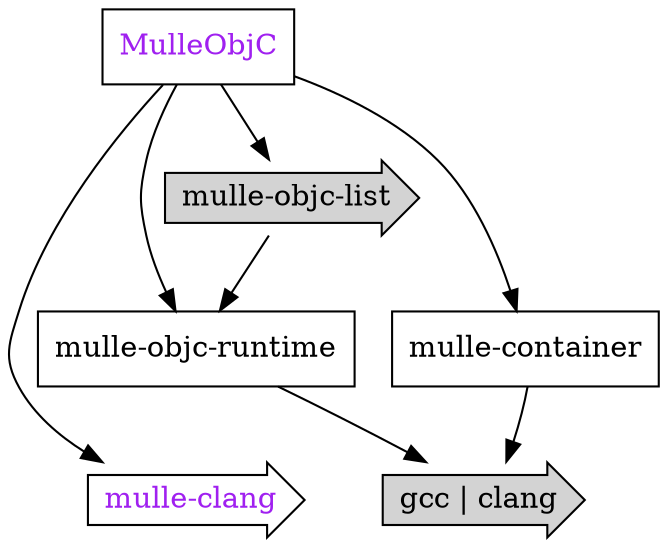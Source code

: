 digraph settings
{
   node [shape=record];


   { rank = source; "MulleObjC" }
   { rank = same; "mulle-container"; "mulle-objc-runtime" } ->
   { rank = same; "mulle-clang "; "gcc | clang "} [ style="invis" ]

   "mulle-clang "       [ shape="rarrow" fontcolor = "purple" ];
   "gcc | clang "       [ style=filled fillcolor="lightgray" shape="rarrow" ];
   "mulle-objc-list "   [ style=filled fillcolor="lightgray" shape="rarrow" ];

   MulleObjC [ fontcolor = "purple"];

   "mulle-objc-runtime"
   "mulle-container"

   MulleObjC -> "mulle-clang ";
   MulleObjC -> "mulle-objc-runtime";
   MulleObjC -> "mulle-container";
   MulleObjC -> "mulle-objc-list ";

   "mulle-container"    -> "gcc | clang ";
   "mulle-objc-runtime" -> "gcc | clang ";
   "mulle-objc-list "   -> "mulle-objc-runtime"
}
